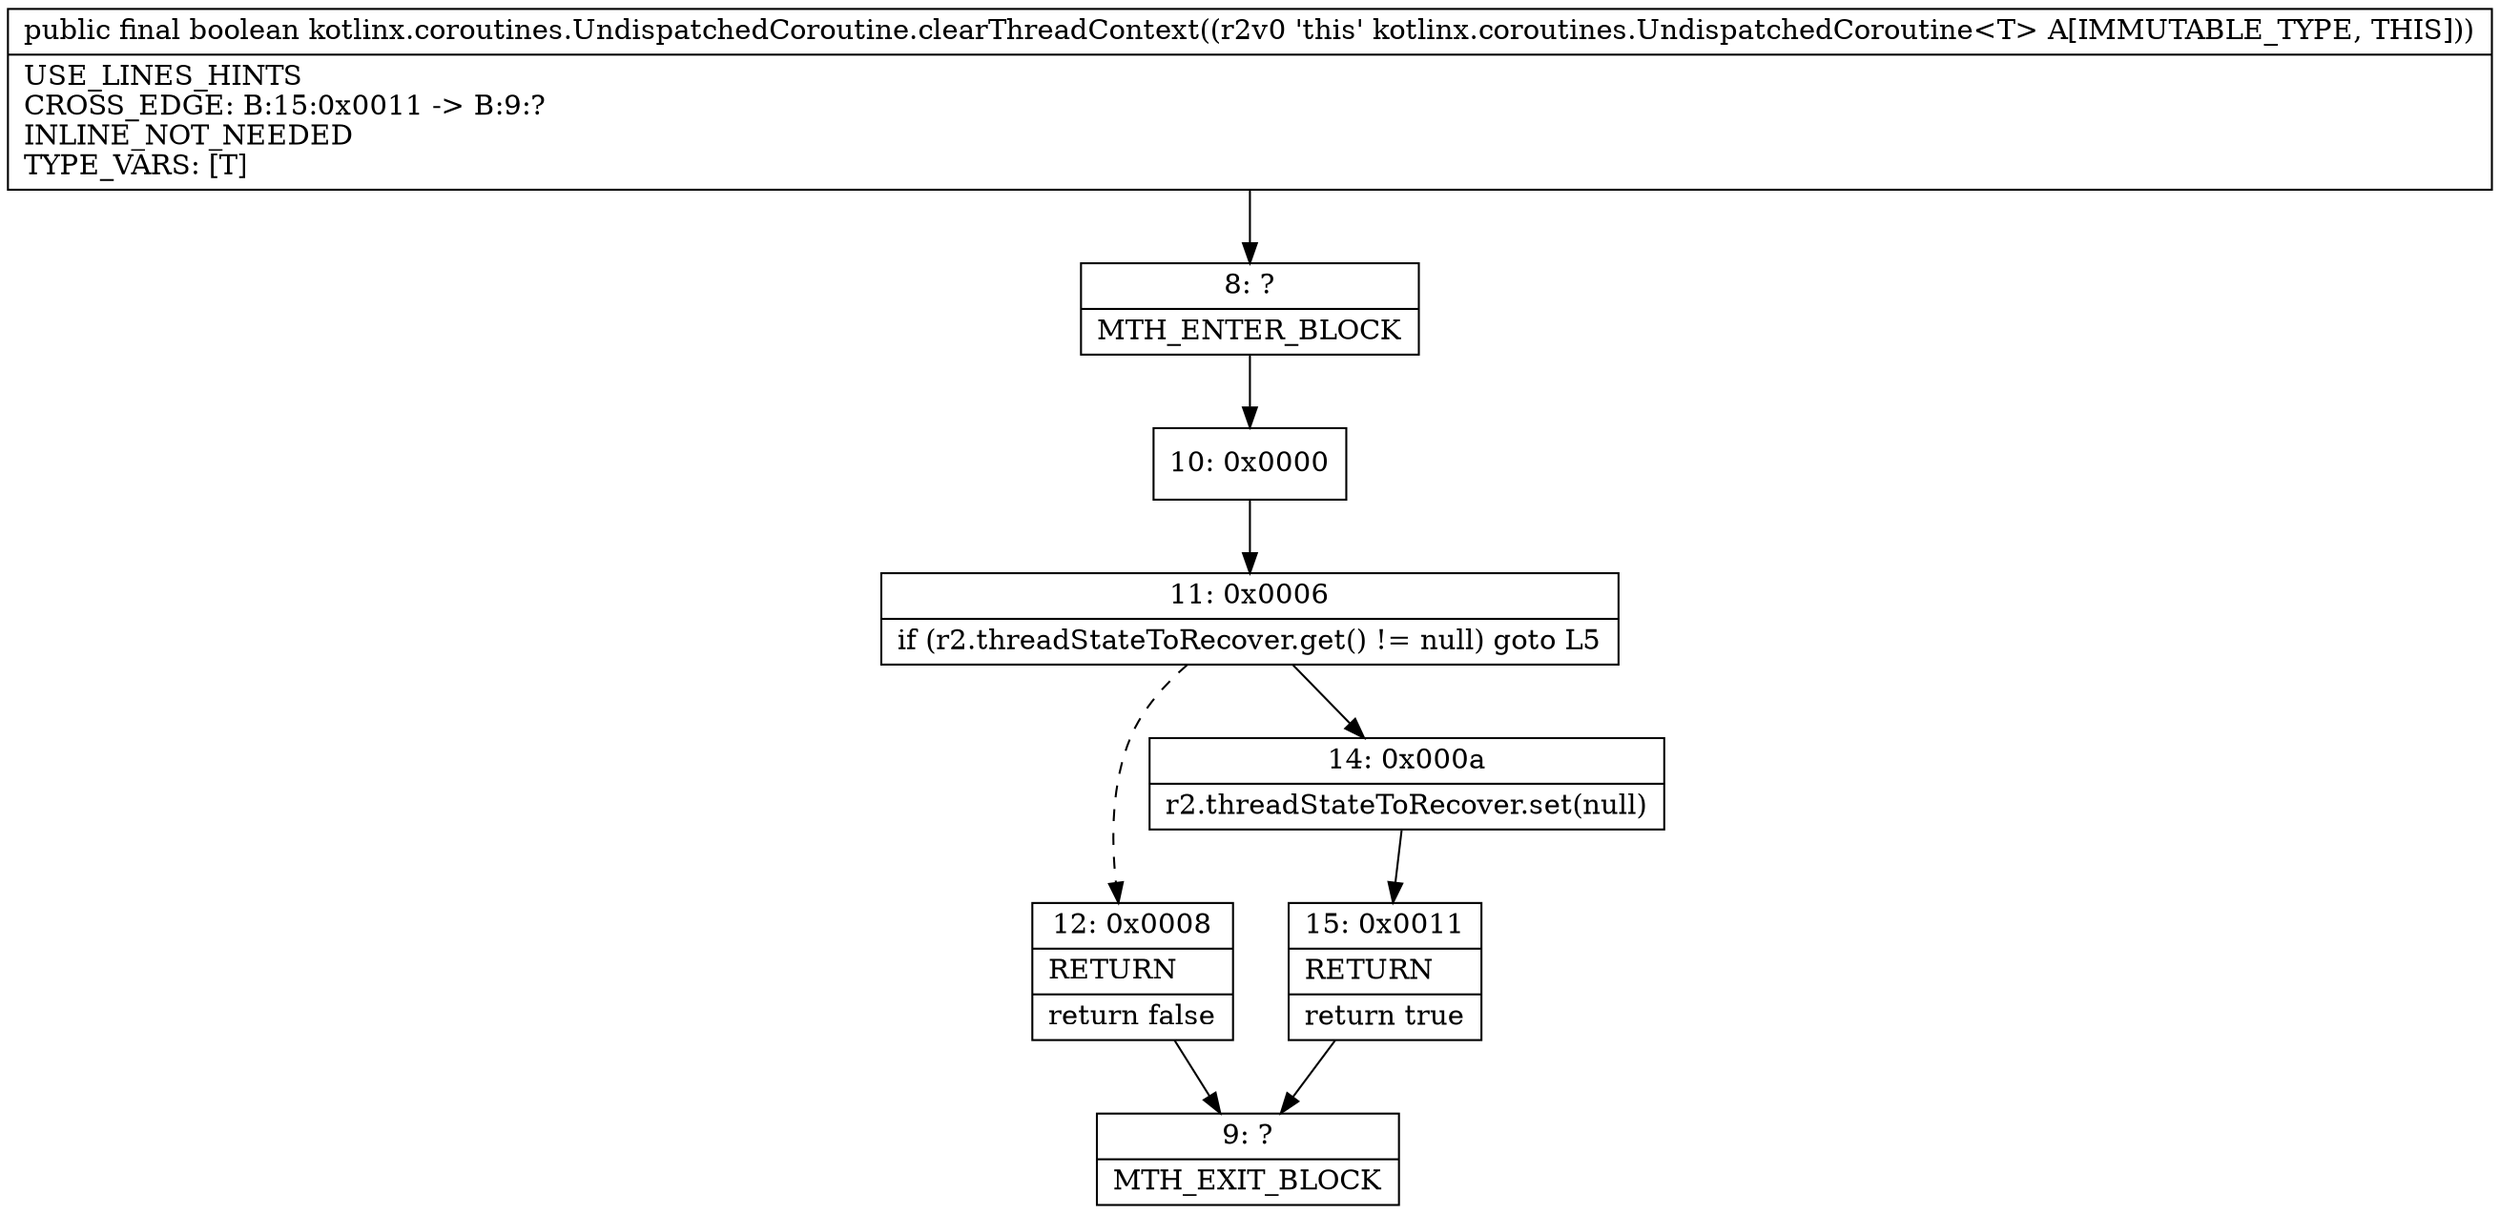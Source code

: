 digraph "CFG forkotlinx.coroutines.UndispatchedCoroutine.clearThreadContext()Z" {
Node_8 [shape=record,label="{8\:\ ?|MTH_ENTER_BLOCK\l}"];
Node_10 [shape=record,label="{10\:\ 0x0000}"];
Node_11 [shape=record,label="{11\:\ 0x0006|if (r2.threadStateToRecover.get() != null) goto L5\l}"];
Node_12 [shape=record,label="{12\:\ 0x0008|RETURN\l|return false\l}"];
Node_9 [shape=record,label="{9\:\ ?|MTH_EXIT_BLOCK\l}"];
Node_14 [shape=record,label="{14\:\ 0x000a|r2.threadStateToRecover.set(null)\l}"];
Node_15 [shape=record,label="{15\:\ 0x0011|RETURN\l|return true\l}"];
MethodNode[shape=record,label="{public final boolean kotlinx.coroutines.UndispatchedCoroutine.clearThreadContext((r2v0 'this' kotlinx.coroutines.UndispatchedCoroutine\<T\> A[IMMUTABLE_TYPE, THIS]))  | USE_LINES_HINTS\lCROSS_EDGE: B:15:0x0011 \-\> B:9:?\lINLINE_NOT_NEEDED\lTYPE_VARS: [T]\l}"];
MethodNode -> Node_8;Node_8 -> Node_10;
Node_10 -> Node_11;
Node_11 -> Node_12[style=dashed];
Node_11 -> Node_14;
Node_12 -> Node_9;
Node_14 -> Node_15;
Node_15 -> Node_9;
}


